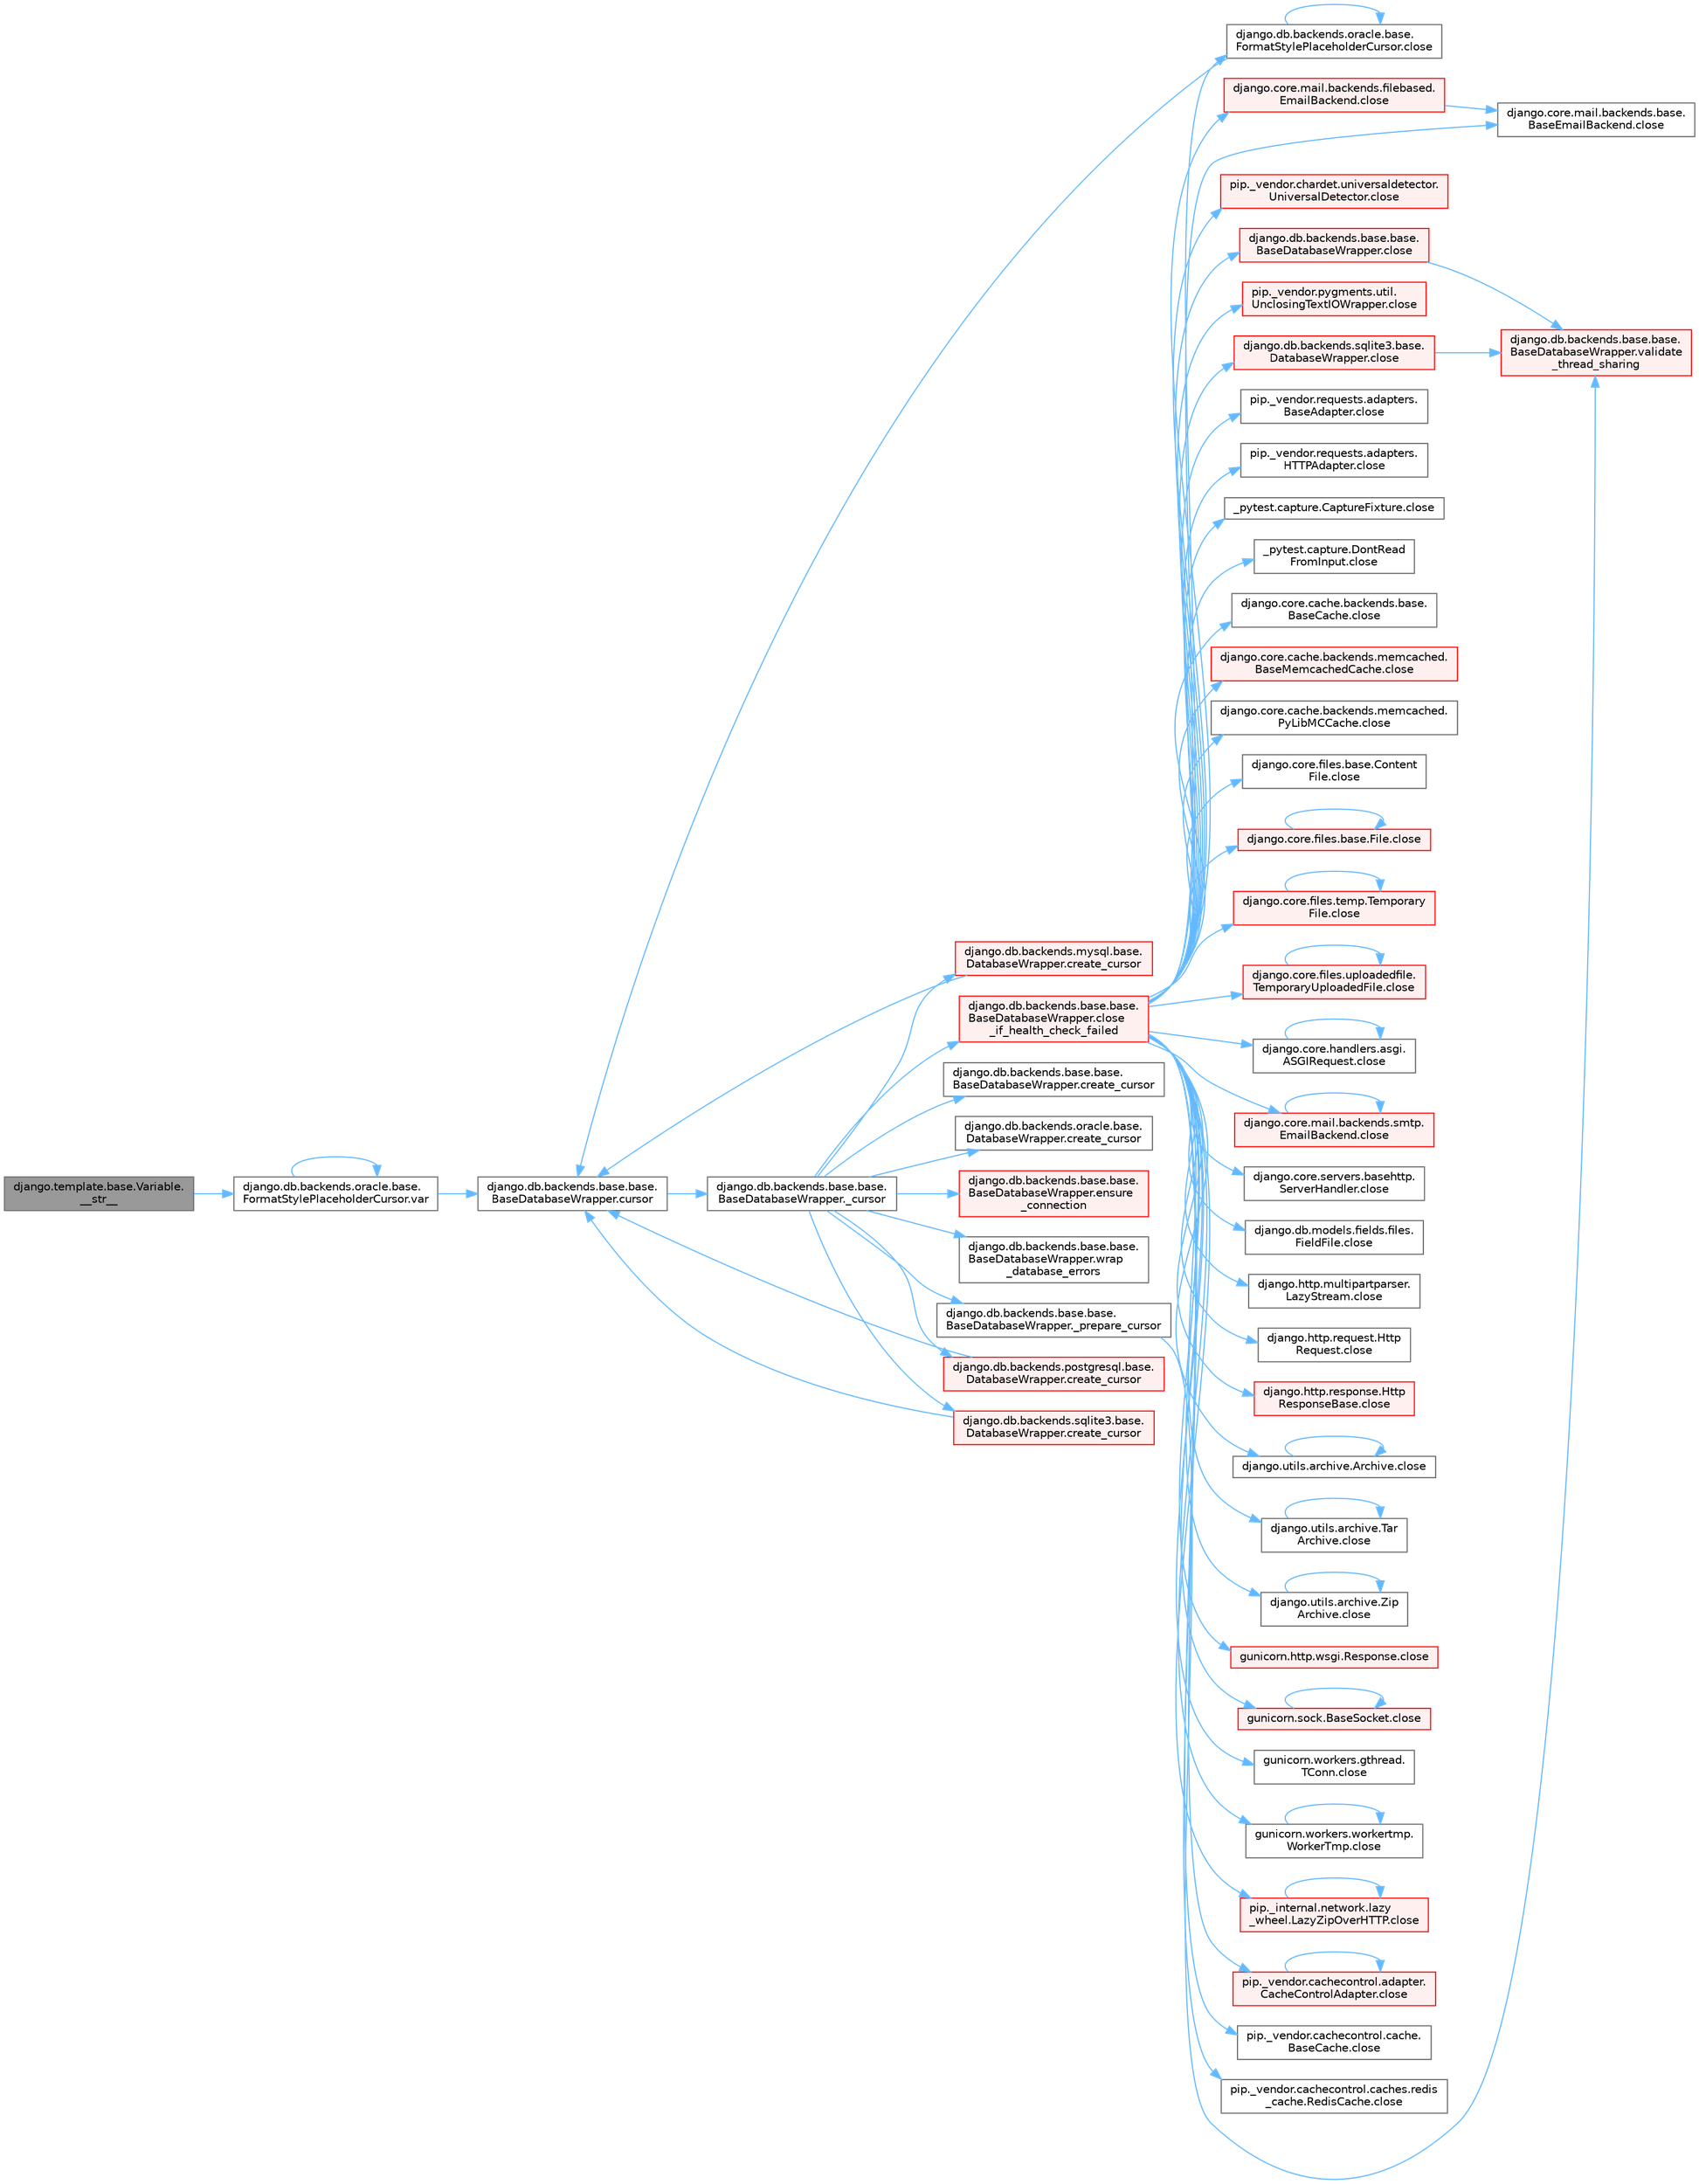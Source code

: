digraph "django.template.base.Variable.__str__"
{
 // LATEX_PDF_SIZE
  bgcolor="transparent";
  edge [fontname=Helvetica,fontsize=10,labelfontname=Helvetica,labelfontsize=10];
  node [fontname=Helvetica,fontsize=10,shape=box,height=0.2,width=0.4];
  rankdir="LR";
  Node1 [id="Node000001",label="django.template.base.Variable.\l__str__",height=0.2,width=0.4,color="gray40", fillcolor="grey60", style="filled", fontcolor="black",tooltip=" "];
  Node1 -> Node2 [id="edge1_Node000001_Node000002",color="steelblue1",style="solid",tooltip=" "];
  Node2 [id="Node000002",label="django.db.backends.oracle.base.\lFormatStylePlaceholderCursor.var",height=0.2,width=0.4,color="grey40", fillcolor="white", style="filled",URL="$classdjango_1_1db_1_1backends_1_1oracle_1_1base_1_1_format_style_placeholder_cursor.html#ac6d4bb7d5d84ca20a5fc000fc3725c76",tooltip=" "];
  Node2 -> Node3 [id="edge2_Node000002_Node000003",color="steelblue1",style="solid",tooltip=" "];
  Node3 [id="Node000003",label="django.db.backends.base.base.\lBaseDatabaseWrapper.cursor",height=0.2,width=0.4,color="grey40", fillcolor="white", style="filled",URL="$classdjango_1_1db_1_1backends_1_1base_1_1base_1_1_base_database_wrapper.html#a36460fef236d97a41d6ed05f035509f8",tooltip=" "];
  Node3 -> Node4 [id="edge3_Node000003_Node000004",color="steelblue1",style="solid",tooltip=" "];
  Node4 [id="Node000004",label="django.db.backends.base.base.\lBaseDatabaseWrapper._cursor",height=0.2,width=0.4,color="grey40", fillcolor="white", style="filled",URL="$classdjango_1_1db_1_1backends_1_1base_1_1base_1_1_base_database_wrapper.html#a4ab6e7f33d17ad7228f40516ace60c5f",tooltip=" "];
  Node4 -> Node5 [id="edge4_Node000004_Node000005",color="steelblue1",style="solid",tooltip=" "];
  Node5 [id="Node000005",label="django.db.backends.base.base.\lBaseDatabaseWrapper._prepare_cursor",height=0.2,width=0.4,color="grey40", fillcolor="white", style="filled",URL="$classdjango_1_1db_1_1backends_1_1base_1_1base_1_1_base_database_wrapper.html#af8f50dc5cd42b79109d8a262398e6c1c",tooltip=" "];
  Node5 -> Node6 [id="edge5_Node000005_Node000006",color="steelblue1",style="solid",tooltip=" "];
  Node6 [id="Node000006",label="django.db.backends.base.base.\lBaseDatabaseWrapper.validate\l_thread_sharing",height=0.2,width=0.4,color="red", fillcolor="#FFF0F0", style="filled",URL="$classdjango_1_1db_1_1backends_1_1base_1_1base_1_1_base_database_wrapper.html#adea4e3380c08118490c13a61f2d3f89a",tooltip=" "];
  Node4 -> Node27 [id="edge6_Node000004_Node000027",color="steelblue1",style="solid",tooltip=" "];
  Node27 [id="Node000027",label="django.db.backends.base.base.\lBaseDatabaseWrapper.close\l_if_health_check_failed",height=0.2,width=0.4,color="red", fillcolor="#FFF0F0", style="filled",URL="$classdjango_1_1db_1_1backends_1_1base_1_1base_1_1_base_database_wrapper.html#a3f4d11734d2da94781f00468b6bd3981",tooltip=" "];
  Node27 -> Node28 [id="edge7_Node000027_Node000028",color="steelblue1",style="solid",tooltip=" "];
  Node28 [id="Node000028",label="_pytest.capture.CaptureFixture.close",height=0.2,width=0.4,color="grey40", fillcolor="white", style="filled",URL="$class__pytest_1_1capture_1_1_capture_fixture.html#ac018b3a02c2aff2047974ced57907cd0",tooltip=" "];
  Node27 -> Node29 [id="edge8_Node000027_Node000029",color="steelblue1",style="solid",tooltip=" "];
  Node29 [id="Node000029",label="_pytest.capture.DontRead\lFromInput.close",height=0.2,width=0.4,color="grey40", fillcolor="white", style="filled",URL="$class__pytest_1_1capture_1_1_dont_read_from_input.html#accf28daf7db40f53462752cc02bbdd32",tooltip=" "];
  Node27 -> Node30 [id="edge9_Node000027_Node000030",color="steelblue1",style="solid",tooltip=" "];
  Node30 [id="Node000030",label="django.core.cache.backends.base.\lBaseCache.close",height=0.2,width=0.4,color="grey40", fillcolor="white", style="filled",URL="$classdjango_1_1core_1_1cache_1_1backends_1_1base_1_1_base_cache.html#ae5d10e57a1ab2b99171e943370da8cf3",tooltip=" "];
  Node27 -> Node31 [id="edge10_Node000027_Node000031",color="steelblue1",style="solid",tooltip=" "];
  Node31 [id="Node000031",label="django.core.cache.backends.memcached.\lBaseMemcachedCache.close",height=0.2,width=0.4,color="red", fillcolor="#FFF0F0", style="filled",URL="$classdjango_1_1core_1_1cache_1_1backends_1_1memcached_1_1_base_memcached_cache.html#ab36ac92f106d8dacc64d539b447a5e37",tooltip=" "];
  Node27 -> Node34 [id="edge11_Node000027_Node000034",color="steelblue1",style="solid",tooltip=" "];
  Node34 [id="Node000034",label="django.core.cache.backends.memcached.\lPyLibMCCache.close",height=0.2,width=0.4,color="grey40", fillcolor="white", style="filled",URL="$classdjango_1_1core_1_1cache_1_1backends_1_1memcached_1_1_py_lib_m_c_cache.html#a76cb2e86bb346b70433dfe177597da58",tooltip=" "];
  Node27 -> Node35 [id="edge12_Node000027_Node000035",color="steelblue1",style="solid",tooltip=" "];
  Node35 [id="Node000035",label="django.core.files.base.Content\lFile.close",height=0.2,width=0.4,color="grey40", fillcolor="white", style="filled",URL="$classdjango_1_1core_1_1files_1_1base_1_1_content_file.html#a09ae22d8cfcf28936b97a8eba0fd85cb",tooltip=" "];
  Node27 -> Node36 [id="edge13_Node000027_Node000036",color="steelblue1",style="solid",tooltip=" "];
  Node36 [id="Node000036",label="django.core.files.base.File.close",height=0.2,width=0.4,color="red", fillcolor="#FFF0F0", style="filled",URL="$classdjango_1_1core_1_1files_1_1base_1_1_file.html#a0ff3dc914f2c207114a150eaac429bdc",tooltip=" "];
  Node36 -> Node36 [id="edge14_Node000036_Node000036",color="steelblue1",style="solid",tooltip=" "];
  Node27 -> Node44 [id="edge15_Node000027_Node000044",color="steelblue1",style="solid",tooltip=" "];
  Node44 [id="Node000044",label="django.core.files.temp.Temporary\lFile.close",height=0.2,width=0.4,color="red", fillcolor="#FFF0F0", style="filled",URL="$classdjango_1_1core_1_1files_1_1temp_1_1_temporary_file.html#a3137c46b13cae4e5e6fe6489e42677d5",tooltip=" "];
  Node44 -> Node44 [id="edge16_Node000044_Node000044",color="steelblue1",style="solid",tooltip=" "];
  Node27 -> Node1050 [id="edge17_Node000027_Node001050",color="steelblue1",style="solid",tooltip=" "];
  Node1050 [id="Node001050",label="django.core.files.uploadedfile.\lTemporaryUploadedFile.close",height=0.2,width=0.4,color="red", fillcolor="#FFF0F0", style="filled",URL="$classdjango_1_1core_1_1files_1_1uploadedfile_1_1_temporary_uploaded_file.html#a01ddb9d43a99baf6157c1d60b37198cd",tooltip=" "];
  Node1050 -> Node1050 [id="edge18_Node001050_Node001050",color="steelblue1",style="solid",tooltip=" "];
  Node27 -> Node1051 [id="edge19_Node000027_Node001051",color="steelblue1",style="solid",tooltip=" "];
  Node1051 [id="Node001051",label="django.core.handlers.asgi.\lASGIRequest.close",height=0.2,width=0.4,color="grey40", fillcolor="white", style="filled",URL="$classdjango_1_1core_1_1handlers_1_1asgi_1_1_a_s_g_i_request.html#a2f3a1c1c50b4cf63ef552b4f96cc4f7f",tooltip=" "];
  Node1051 -> Node1051 [id="edge20_Node001051_Node001051",color="steelblue1",style="solid",tooltip=" "];
  Node27 -> Node1052 [id="edge21_Node000027_Node001052",color="steelblue1",style="solid",tooltip=" "];
  Node1052 [id="Node001052",label="django.core.mail.backends.base.\lBaseEmailBackend.close",height=0.2,width=0.4,color="grey40", fillcolor="white", style="filled",URL="$classdjango_1_1core_1_1mail_1_1backends_1_1base_1_1_base_email_backend.html#a358a8107d966c2d82d9eb9d18565784e",tooltip=" "];
  Node27 -> Node1053 [id="edge22_Node000027_Node001053",color="steelblue1",style="solid",tooltip=" "];
  Node1053 [id="Node001053",label="django.core.mail.backends.filebased.\lEmailBackend.close",height=0.2,width=0.4,color="red", fillcolor="#FFF0F0", style="filled",URL="$classdjango_1_1core_1_1mail_1_1backends_1_1filebased_1_1_email_backend.html#af90ba8a487930e530a20ceb03669a672",tooltip=" "];
  Node1053 -> Node1052 [id="edge23_Node001053_Node001052",color="steelblue1",style="solid",tooltip=" "];
  Node27 -> Node1054 [id="edge24_Node000027_Node001054",color="steelblue1",style="solid",tooltip=" "];
  Node1054 [id="Node001054",label="django.core.mail.backends.smtp.\lEmailBackend.close",height=0.2,width=0.4,color="red", fillcolor="#FFF0F0", style="filled",URL="$classdjango_1_1core_1_1mail_1_1backends_1_1smtp_1_1_email_backend.html#a6ac7253539c4f1102986c6df417fb050",tooltip=" "];
  Node1054 -> Node1054 [id="edge25_Node001054_Node001054",color="steelblue1",style="solid",tooltip=" "];
  Node27 -> Node1055 [id="edge26_Node000027_Node001055",color="steelblue1",style="solid",tooltip=" "];
  Node1055 [id="Node001055",label="django.core.servers.basehttp.\lServerHandler.close",height=0.2,width=0.4,color="grey40", fillcolor="white", style="filled",URL="$classdjango_1_1core_1_1servers_1_1basehttp_1_1_server_handler.html#a67022bc1dc85a75307901027d41a6a61",tooltip=" "];
  Node27 -> Node1056 [id="edge27_Node000027_Node001056",color="steelblue1",style="solid",tooltip=" "];
  Node1056 [id="Node001056",label="django.db.backends.base.base.\lBaseDatabaseWrapper.close",height=0.2,width=0.4,color="red", fillcolor="#FFF0F0", style="filled",URL="$classdjango_1_1db_1_1backends_1_1base_1_1base_1_1_base_database_wrapper.html#a01214a9b91408274fbc34cb062baf2bc",tooltip=" "];
  Node1056 -> Node6 [id="edge28_Node001056_Node000006",color="steelblue1",style="solid",tooltip=" "];
  Node27 -> Node1061 [id="edge29_Node000027_Node001061",color="steelblue1",style="solid",tooltip=" "];
  Node1061 [id="Node001061",label="django.db.backends.oracle.base.\lFormatStylePlaceholderCursor.close",height=0.2,width=0.4,color="grey40", fillcolor="white", style="filled",URL="$classdjango_1_1db_1_1backends_1_1oracle_1_1base_1_1_format_style_placeholder_cursor.html#aebbf24b6a824d4e0fb370ce417d41f93",tooltip=" "];
  Node1061 -> Node1061 [id="edge30_Node001061_Node001061",color="steelblue1",style="solid",tooltip=" "];
  Node1061 -> Node3 [id="edge31_Node001061_Node000003",color="steelblue1",style="solid",tooltip=" "];
  Node27 -> Node1062 [id="edge32_Node000027_Node001062",color="steelblue1",style="solid",tooltip=" "];
  Node1062 [id="Node001062",label="django.db.backends.sqlite3.base.\lDatabaseWrapper.close",height=0.2,width=0.4,color="red", fillcolor="#FFF0F0", style="filled",URL="$classdjango_1_1db_1_1backends_1_1sqlite3_1_1base_1_1_database_wrapper.html#accb46eb6dd574171611ec4912f677d3f",tooltip=" "];
  Node1062 -> Node6 [id="edge33_Node001062_Node000006",color="steelblue1",style="solid",tooltip=" "];
  Node27 -> Node1065 [id="edge34_Node000027_Node001065",color="steelblue1",style="solid",tooltip=" "];
  Node1065 [id="Node001065",label="django.db.models.fields.files.\lFieldFile.close",height=0.2,width=0.4,color="grey40", fillcolor="white", style="filled",URL="$classdjango_1_1db_1_1models_1_1fields_1_1files_1_1_field_file.html#a7764f6ac41d2cf2e0e60639dff4d7f03",tooltip=" "];
  Node27 -> Node1066 [id="edge35_Node000027_Node001066",color="steelblue1",style="solid",tooltip=" "];
  Node1066 [id="Node001066",label="django.http.multipartparser.\lLazyStream.close",height=0.2,width=0.4,color="grey40", fillcolor="white", style="filled",URL="$classdjango_1_1http_1_1multipartparser_1_1_lazy_stream.html#a8cc031a8e3e86872b4d5d12ebb448573",tooltip=" "];
  Node27 -> Node1067 [id="edge36_Node000027_Node001067",color="steelblue1",style="solid",tooltip=" "];
  Node1067 [id="Node001067",label="django.http.request.Http\lRequest.close",height=0.2,width=0.4,color="grey40", fillcolor="white", style="filled",URL="$classdjango_1_1http_1_1request_1_1_http_request.html#a13db25295d57830ab61aed1a8339842e",tooltip=" "];
  Node27 -> Node1068 [id="edge37_Node000027_Node001068",color="steelblue1",style="solid",tooltip=" "];
  Node1068 [id="Node001068",label="django.http.response.Http\lResponseBase.close",height=0.2,width=0.4,color="red", fillcolor="#FFF0F0", style="filled",URL="$classdjango_1_1http_1_1response_1_1_http_response_base.html#a2e18a8319fb2b68853f032a3a1e93ffe",tooltip=" "];
  Node27 -> Node1069 [id="edge38_Node000027_Node001069",color="steelblue1",style="solid",tooltip=" "];
  Node1069 [id="Node001069",label="django.utils.archive.Archive.close",height=0.2,width=0.4,color="grey40", fillcolor="white", style="filled",URL="$classdjango_1_1utils_1_1archive_1_1_archive.html#a5fe062c89d687d218982c9c523c74c2a",tooltip=" "];
  Node1069 -> Node1069 [id="edge39_Node001069_Node001069",color="steelblue1",style="solid",tooltip=" "];
  Node27 -> Node1070 [id="edge40_Node000027_Node001070",color="steelblue1",style="solid",tooltip=" "];
  Node1070 [id="Node001070",label="django.utils.archive.Tar\lArchive.close",height=0.2,width=0.4,color="grey40", fillcolor="white", style="filled",URL="$classdjango_1_1utils_1_1archive_1_1_tar_archive.html#a9f92da2fc83a8bf18400412a9cf77836",tooltip=" "];
  Node1070 -> Node1070 [id="edge41_Node001070_Node001070",color="steelblue1",style="solid",tooltip=" "];
  Node27 -> Node1071 [id="edge42_Node000027_Node001071",color="steelblue1",style="solid",tooltip=" "];
  Node1071 [id="Node001071",label="django.utils.archive.Zip\lArchive.close",height=0.2,width=0.4,color="grey40", fillcolor="white", style="filled",URL="$classdjango_1_1utils_1_1archive_1_1_zip_archive.html#a72926f0c232970ff5bf94a7082dd5ac9",tooltip=" "];
  Node1071 -> Node1071 [id="edge43_Node001071_Node001071",color="steelblue1",style="solid",tooltip=" "];
  Node27 -> Node1072 [id="edge44_Node000027_Node001072",color="steelblue1",style="solid",tooltip=" "];
  Node1072 [id="Node001072",label="gunicorn.http.wsgi.Response.close",height=0.2,width=0.4,color="red", fillcolor="#FFF0F0", style="filled",URL="$classgunicorn_1_1http_1_1wsgi_1_1_response.html#a046ea28916c2a721d57a5852261bef24",tooltip=" "];
  Node27 -> Node1079 [id="edge45_Node000027_Node001079",color="steelblue1",style="solid",tooltip=" "];
  Node1079 [id="Node001079",label="gunicorn.sock.BaseSocket.close",height=0.2,width=0.4,color="red", fillcolor="#FFF0F0", style="filled",URL="$classgunicorn_1_1sock_1_1_base_socket.html#af2002e81bf30cc8c6614f9568af6ef06",tooltip=" "];
  Node1079 -> Node1079 [id="edge46_Node001079_Node001079",color="steelblue1",style="solid",tooltip=" "];
  Node27 -> Node1121 [id="edge47_Node000027_Node001121",color="steelblue1",style="solid",tooltip=" "];
  Node1121 [id="Node001121",label="gunicorn.workers.gthread.\lTConn.close",height=0.2,width=0.4,color="grey40", fillcolor="white", style="filled",URL="$classgunicorn_1_1workers_1_1gthread_1_1_t_conn.html#aa302868e132a81509a48f46789d6afc4",tooltip=" "];
  Node27 -> Node1122 [id="edge48_Node000027_Node001122",color="steelblue1",style="solid",tooltip=" "];
  Node1122 [id="Node001122",label="gunicorn.workers.workertmp.\lWorkerTmp.close",height=0.2,width=0.4,color="grey40", fillcolor="white", style="filled",URL="$classgunicorn_1_1workers_1_1workertmp_1_1_worker_tmp.html#ae6bf726cee2be8f52fa4bbe0f868d3c6",tooltip=" "];
  Node1122 -> Node1122 [id="edge49_Node001122_Node001122",color="steelblue1",style="solid",tooltip=" "];
  Node27 -> Node1123 [id="edge50_Node000027_Node001123",color="steelblue1",style="solid",tooltip=" "];
  Node1123 [id="Node001123",label="pip._internal.network.lazy\l_wheel.LazyZipOverHTTP.close",height=0.2,width=0.4,color="red", fillcolor="#FFF0F0", style="filled",URL="$classpip_1_1__internal_1_1network_1_1lazy__wheel_1_1_lazy_zip_over_h_t_t_p.html#a6aeec11453c683f141b9fe121163a8d0",tooltip=" "];
  Node1123 -> Node1123 [id="edge51_Node001123_Node001123",color="steelblue1",style="solid",tooltip=" "];
  Node27 -> Node1124 [id="edge52_Node000027_Node001124",color="steelblue1",style="solid",tooltip=" "];
  Node1124 [id="Node001124",label="pip._vendor.cachecontrol.adapter.\lCacheControlAdapter.close",height=0.2,width=0.4,color="red", fillcolor="#FFF0F0", style="filled",URL="$classpip_1_1__vendor_1_1cachecontrol_1_1adapter_1_1_cache_control_adapter.html#a085c6ea7434042e9af7286a8875fb646",tooltip=" "];
  Node1124 -> Node1124 [id="edge53_Node001124_Node001124",color="steelblue1",style="solid",tooltip=" "];
  Node27 -> Node1127 [id="edge54_Node000027_Node001127",color="steelblue1",style="solid",tooltip=" "];
  Node1127 [id="Node001127",label="pip._vendor.cachecontrol.cache.\lBaseCache.close",height=0.2,width=0.4,color="grey40", fillcolor="white", style="filled",URL="$classpip_1_1__vendor_1_1cachecontrol_1_1cache_1_1_base_cache.html#aed3b918393d941c531ffda7afa8968c5",tooltip=" "];
  Node27 -> Node1128 [id="edge55_Node000027_Node001128",color="steelblue1",style="solid",tooltip=" "];
  Node1128 [id="Node001128",label="pip._vendor.cachecontrol.caches.redis\l_cache.RedisCache.close",height=0.2,width=0.4,color="grey40", fillcolor="white", style="filled",URL="$classpip_1_1__vendor_1_1cachecontrol_1_1caches_1_1redis__cache_1_1_redis_cache.html#a3703f11cd74de5a2d416b33208df6710",tooltip=" "];
  Node27 -> Node1129 [id="edge56_Node000027_Node001129",color="steelblue1",style="solid",tooltip=" "];
  Node1129 [id="Node001129",label="pip._vendor.chardet.universaldetector.\lUniversalDetector.close",height=0.2,width=0.4,color="red", fillcolor="#FFF0F0", style="filled",URL="$classpip_1_1__vendor_1_1chardet_1_1universaldetector_1_1_universal_detector.html#a2a729e7ae145e4953628aac35a1478d1",tooltip=" "];
  Node27 -> Node1136 [id="edge57_Node000027_Node001136",color="steelblue1",style="solid",tooltip=" "];
  Node1136 [id="Node001136",label="pip._vendor.pygments.util.\lUnclosingTextIOWrapper.close",height=0.2,width=0.4,color="red", fillcolor="#FFF0F0", style="filled",URL="$classpip_1_1__vendor_1_1pygments_1_1util_1_1_unclosing_text_i_o_wrapper.html#a8b7334932e365946b03244a148e50846",tooltip=" "];
  Node27 -> Node3089 [id="edge58_Node000027_Node003089",color="steelblue1",style="solid",tooltip=" "];
  Node3089 [id="Node003089",label="pip._vendor.requests.adapters.\lBaseAdapter.close",height=0.2,width=0.4,color="grey40", fillcolor="white", style="filled",URL="$classpip_1_1__vendor_1_1requests_1_1adapters_1_1_base_adapter.html#ab52f259a4633310e303f4ac6b07eb1e5",tooltip=" "];
  Node27 -> Node3090 [id="edge59_Node000027_Node003090",color="steelblue1",style="solid",tooltip=" "];
  Node3090 [id="Node003090",label="pip._vendor.requests.adapters.\lHTTPAdapter.close",height=0.2,width=0.4,color="grey40", fillcolor="white", style="filled",URL="$classpip_1_1__vendor_1_1requests_1_1adapters_1_1_h_t_t_p_adapter.html#abce959ea97f8378278ff019c78481a11",tooltip=" "];
  Node4 -> Node4246 [id="edge60_Node000004_Node004246",color="steelblue1",style="solid",tooltip=" "];
  Node4246 [id="Node004246",label="django.db.backends.base.base.\lBaseDatabaseWrapper.create_cursor",height=0.2,width=0.4,color="grey40", fillcolor="white", style="filled",URL="$classdjango_1_1db_1_1backends_1_1base_1_1base_1_1_base_database_wrapper.html#ad5770c39dbfca2cff60c756f9da65e7e",tooltip=" "];
  Node4 -> Node4247 [id="edge61_Node000004_Node004247",color="steelblue1",style="solid",tooltip=" "];
  Node4247 [id="Node004247",label="django.db.backends.mysql.base.\lDatabaseWrapper.create_cursor",height=0.2,width=0.4,color="red", fillcolor="#FFF0F0", style="filled",URL="$classdjango_1_1db_1_1backends_1_1mysql_1_1base_1_1_database_wrapper.html#a0ff5c552844653c9008b2c1c843cb949",tooltip=" "];
  Node4247 -> Node3 [id="edge62_Node004247_Node000003",color="steelblue1",style="solid",tooltip=" "];
  Node4 -> Node4248 [id="edge63_Node000004_Node004248",color="steelblue1",style="solid",tooltip=" "];
  Node4248 [id="Node004248",label="django.db.backends.oracle.base.\lDatabaseWrapper.create_cursor",height=0.2,width=0.4,color="grey40", fillcolor="white", style="filled",URL="$classdjango_1_1db_1_1backends_1_1oracle_1_1base_1_1_database_wrapper.html#a82a148a124e32910f7432160ddc47da4",tooltip=" "];
  Node4 -> Node4249 [id="edge64_Node000004_Node004249",color="steelblue1",style="solid",tooltip=" "];
  Node4249 [id="Node004249",label="django.db.backends.postgresql.base.\lDatabaseWrapper.create_cursor",height=0.2,width=0.4,color="red", fillcolor="#FFF0F0", style="filled",URL="$classdjango_1_1db_1_1backends_1_1postgresql_1_1base_1_1_database_wrapper.html#a0097c2f901cc5ac98af1b51b05eafec1",tooltip=" "];
  Node4249 -> Node3 [id="edge65_Node004249_Node000003",color="steelblue1",style="solid",tooltip=" "];
  Node4 -> Node4250 [id="edge66_Node000004_Node004250",color="steelblue1",style="solid",tooltip=" "];
  Node4250 [id="Node004250",label="django.db.backends.sqlite3.base.\lDatabaseWrapper.create_cursor",height=0.2,width=0.4,color="red", fillcolor="#FFF0F0", style="filled",URL="$classdjango_1_1db_1_1backends_1_1sqlite3_1_1base_1_1_database_wrapper.html#a432ac337ae585453ec5c6c37a42ba892",tooltip=" "];
  Node4250 -> Node3 [id="edge67_Node004250_Node000003",color="steelblue1",style="solid",tooltip=" "];
  Node4 -> Node4261 [id="edge68_Node000004_Node004261",color="steelblue1",style="solid",tooltip=" "];
  Node4261 [id="Node004261",label="django.db.backends.base.base.\lBaseDatabaseWrapper.ensure\l_connection",height=0.2,width=0.4,color="red", fillcolor="#FFF0F0", style="filled",URL="$classdjango_1_1db_1_1backends_1_1base_1_1base_1_1_base_database_wrapper.html#a92c7bfe2efb05b06bb23cc7de201dbb5",tooltip=" "];
  Node4 -> Node1058 [id="edge69_Node000004_Node001058",color="steelblue1",style="solid",tooltip=" "];
  Node1058 [id="Node001058",label="django.db.backends.base.base.\lBaseDatabaseWrapper.wrap\l_database_errors",height=0.2,width=0.4,color="grey40", fillcolor="white", style="filled",URL="$classdjango_1_1db_1_1backends_1_1base_1_1base_1_1_base_database_wrapper.html#a050bf6b64d53029621c20b8f56b13596",tooltip=" "];
  Node2 -> Node2 [id="edge70_Node000002_Node000002",color="steelblue1",style="solid",tooltip=" "];
}
